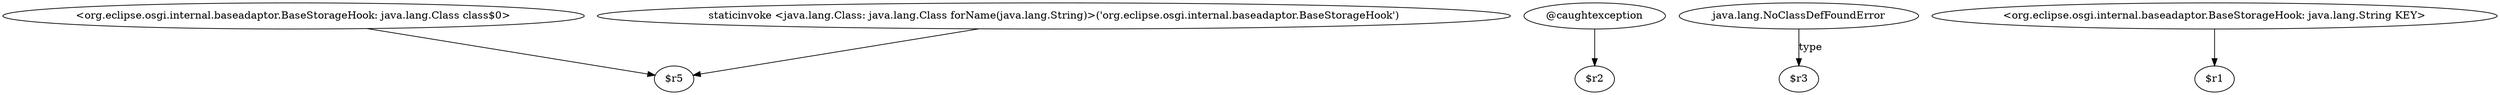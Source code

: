 digraph g {
0[label="<org.eclipse.osgi.internal.baseadaptor.BaseStorageHook: java.lang.Class class$0>"]
1[label="$r5"]
0->1[label=""]
2[label="@caughtexception"]
3[label="$r2"]
2->3[label=""]
4[label="java.lang.NoClassDefFoundError"]
5[label="$r3"]
4->5[label="type"]
6[label="staticinvoke <java.lang.Class: java.lang.Class forName(java.lang.String)>('org.eclipse.osgi.internal.baseadaptor.BaseStorageHook')"]
6->1[label=""]
7[label="<org.eclipse.osgi.internal.baseadaptor.BaseStorageHook: java.lang.String KEY>"]
8[label="$r1"]
7->8[label=""]
}